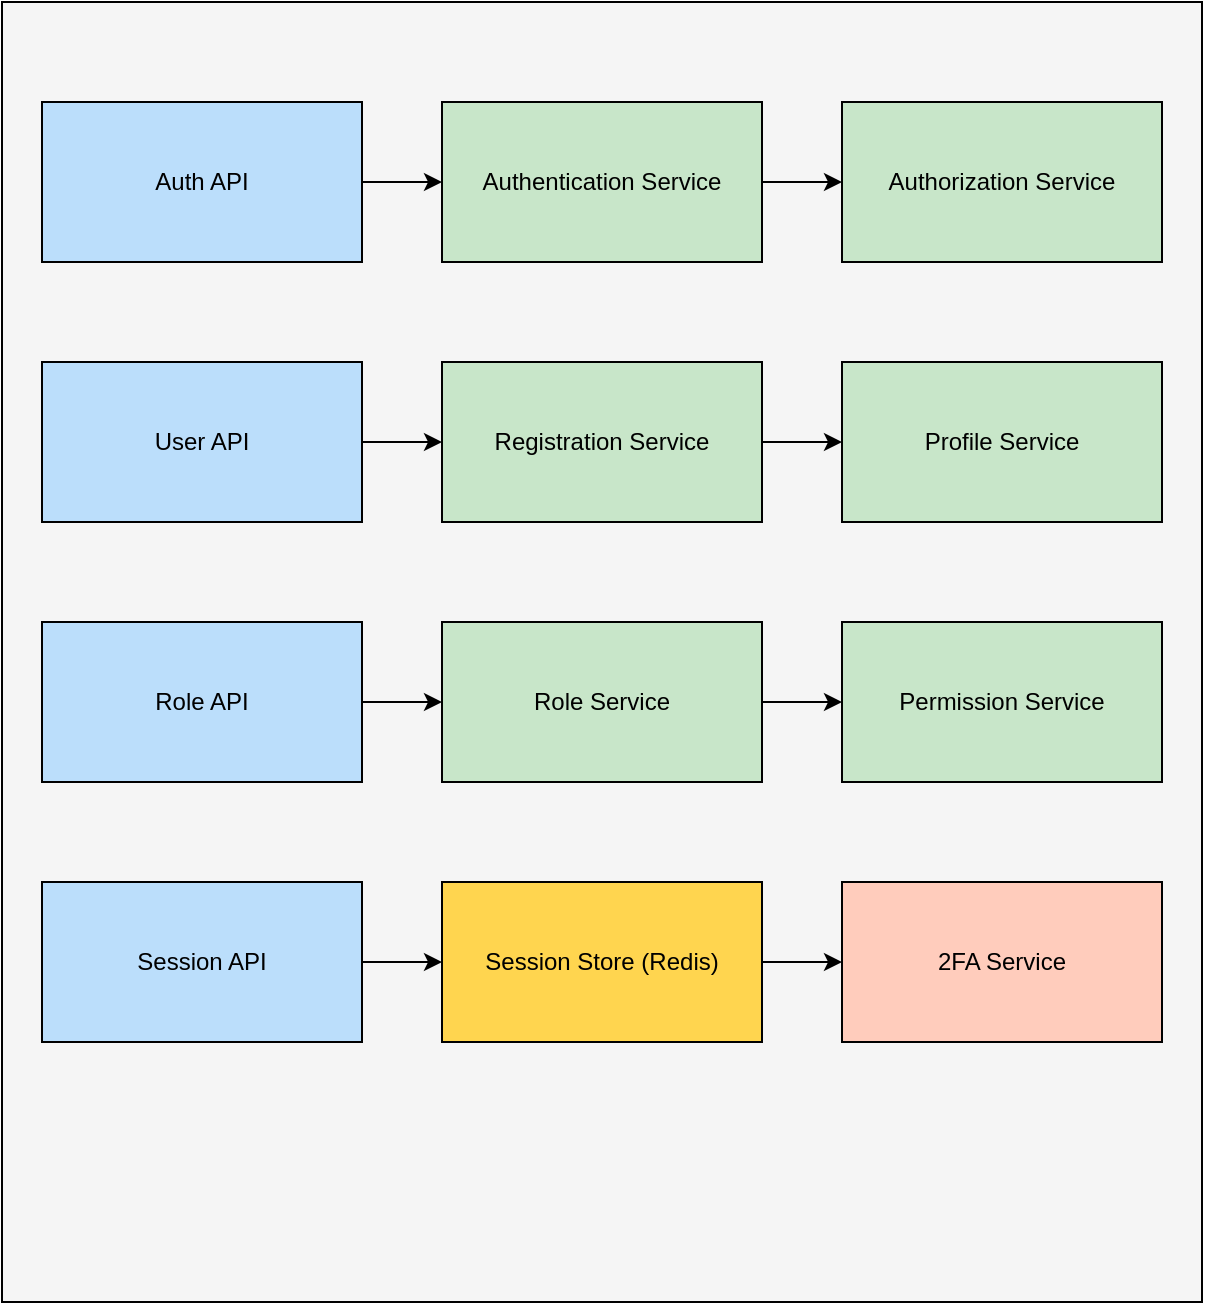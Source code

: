 <mxfile>
  <diagram name="User Management Service - Container Diagram">
    <mxGraphModel dx="1468" dy="1081" grid="1" gridSize="10" guides="1" tooltips="1" connect="1" arrows="1" fold="1" page="1" pageScale="1" pageWidth="850" pageHeight="1100" math="0" shadow="0">
      <root>
        <mxCell id="0" />
        <mxCell id="1" parent="0" />

        <!-- User Management Service Container -->
        <mxCell id="user-management-service" value="User Management Service" style="rounded=0;whiteSpace=wrap;html=1;fillColor=#F5F5F5;strokeColor=#000000;" vertex="1" parent="1">
          <mxGeometry x="180" y="20" width="600" height="650" as="geometry" />
        </mxCell>

        <!-- Auth API -->
        <mxCell id="auth-api" value="Auth API" style="rounded=0;whiteSpace=wrap;html=1;fillColor=#BBDEFB;" vertex="1" parent="user-management-service">
          <mxGeometry x="20" y="50" width="160" height="80" as="geometry" />
        </mxCell>

        <!-- Authentication Service -->
        <mxCell id="authentication-service" value="Authentication Service" style="rounded=0;whiteSpace=wrap;html=1;fillColor=#C8E6C9;" vertex="1" parent="user-management-service">
          <mxGeometry x="220" y="50" width="160" height="80" as="geometry" />
        </mxCell>

        <!-- Authorization Service -->
        <mxCell id="authorization-service" value="Authorization Service" style="rounded=0;whiteSpace=wrap;html=1;fillColor=#C8E6C9;" vertex="1" parent="user-management-service">
          <mxGeometry x="420" y="50" width="160" height="80" as="geometry" />
        </mxCell>

        <!-- User API -->
        <mxCell id="user-api" value="User API" style="rounded=0;whiteSpace=wrap;html=1;fillColor=#BBDEFB;" vertex="1" parent="user-management-service">
          <mxGeometry x="20" y="180" width="160" height="80" as="geometry" />
        </mxCell>

        <!-- Registration Service -->
        <mxCell id="registration-service" value="Registration Service" style="rounded=0;whiteSpace=wrap;html=1;fillColor=#C8E6C9;" vertex="1" parent="user-management-service">
          <mxGeometry x="220" y="180" width="160" height="80" as="geometry" />
        </mxCell>

        <!-- Profile Service -->
        <mxCell id="profile-service" value="Profile Service" style="rounded=0;whiteSpace=wrap;html=1;fillColor=#C8E6C9;" vertex="1" parent="user-management-service">
          <mxGeometry x="420" y="180" width="160" height="80" as="geometry" />
        </mxCell>

        <!-- Role API -->
        <mxCell id="role-api" value="Role API" style="rounded=0;whiteSpace=wrap;html=1;fillColor=#BBDEFB;" vertex="1" parent="user-management-service">
          <mxGeometry x="20" y="310" width="160" height="80" as="geometry" />
        </mxCell>

        <!-- Role Service -->
        <mxCell id="role-service" value="Role Service" style="rounded=0;whiteSpace=wrap;html=1;fillColor=#C8E6C9;" vertex="1" parent="user-management-service">
          <mxGeometry x="220" y="310" width="160" height="80" as="geometry" />
        </mxCell>

        <!-- Permission Service -->
        <mxCell id="permission-service" value="Permission Service" style="rounded=0;whiteSpace=wrap;html=1;fillColor=#C8E6C9;" vertex="1" parent="user-management-service">
          <mxGeometry x="420" y="310" width="160" height="80" as="geometry" />
        </mxCell>

        <!-- Session API -->
        <mxCell id="session-api" value="Session API" style="rounded=0;whiteSpace=wrap;html=1;fillColor=#BBDEFB;" vertex="1" parent="user-management-service">
          <mxGeometry x="20" y="440" width="160" height="80" as="geometry" />
        </mxCell>

        <!-- Session Store -->
        <mxCell id="session-store" value="Session Store (Redis)" style="rounded=0;whiteSpace=wrap;html=1;fillColor=#FFD54F;" vertex="1" parent="user-management-service">
          <mxGeometry x="220" y="440" width="160" height="80" as="geometry" />
        </mxCell>

        <!-- 2FA Service -->
        <mxCell id="2fa-service" value="2FA Service" style="rounded=0;whiteSpace=wrap;html=1;fillColor=#FFCCBC;" vertex="1" parent="user-management-service">
          <mxGeometry x="420" y="440" width="160" height="80" as="geometry" />
        </mxCell>

        <!-- Connectors (Edges) -->
        <mxCell id="edge1" style="edgeStyle=orthogonalEdgeStyle;rounded=0;orthogonalLoop=1;jettySize=auto;html=1;" edge="1" parent="1" source="auth-api" target="authentication-service">
          <mxGeometry relative="1" as="geometry" />
        </mxCell>
        <mxCell id="edge2" style="edgeStyle=orthogonalEdgeStyle;rounded=0;orthogonalLoop=1;jettySize=auto;html=1;" edge="1" parent="1" source="authentication-service" target="authorization-service">
          <mxGeometry relative="1" as="geometry" />
        </mxCell>
        <mxCell id="edge3" style="edgeStyle=orthogonalEdgeStyle;rounded=0;orthogonalLoop=1;jettySize=auto;html=1;" edge="1" parent="1" source="user-api" target="registration-service">
          <mxGeometry relative="1" as="geometry" />
        </mxCell>
        <mxCell id="edge4" style="edgeStyle=orthogonalEdgeStyle;rounded=0;orthogonalLoop=1;jettySize=auto;html=1;" edge="1" parent="1" source="registration-service" target="profile-service">
          <mxGeometry relative="1" as="geometry" />
        </mxCell>
        <mxCell id="edge5" style="edgeStyle=orthogonalEdgeStyle;rounded=0;orthogonalLoop=1;jettySize=auto;html=1;" edge="1" parent="1" source="role-api" target="role-service">
          <mxGeometry relative="1" as="geometry" />
        </mxCell>
        <mxCell id="edge6" style="edgeStyle=orthogonalEdgeStyle;rounded=0;orthogonalLoop=1;jettySize=auto;html=1;" edge="1" parent="1" source="role-service" target="permission-service">
          <mxGeometry relative="1" as="geometry" />
        </mxCell>
        <mxCell id="edge7" style="edgeStyle=orthogonalEdgeStyle;rounded=0;orthogonalLoop=1;jettySize=auto;html=1;" edge="1" parent="1" source="session-api" target="session-store">
          <mxGeometry relative="1" as="geometry" />
        </mxCell>
        <mxCell id="edge8" style="edgeStyle=orthogonalEdgeStyle;rounded=0;orthogonalLoop=1;jettySize=auto;html=1;" edge="1" parent="1" source="session-store" target="2fa-service">
          <mxGeometry relative="1" as="geometry" />
        </mxCell>
      </root>
    </mxGraphModel>
  </diagram>
</mxfile>
